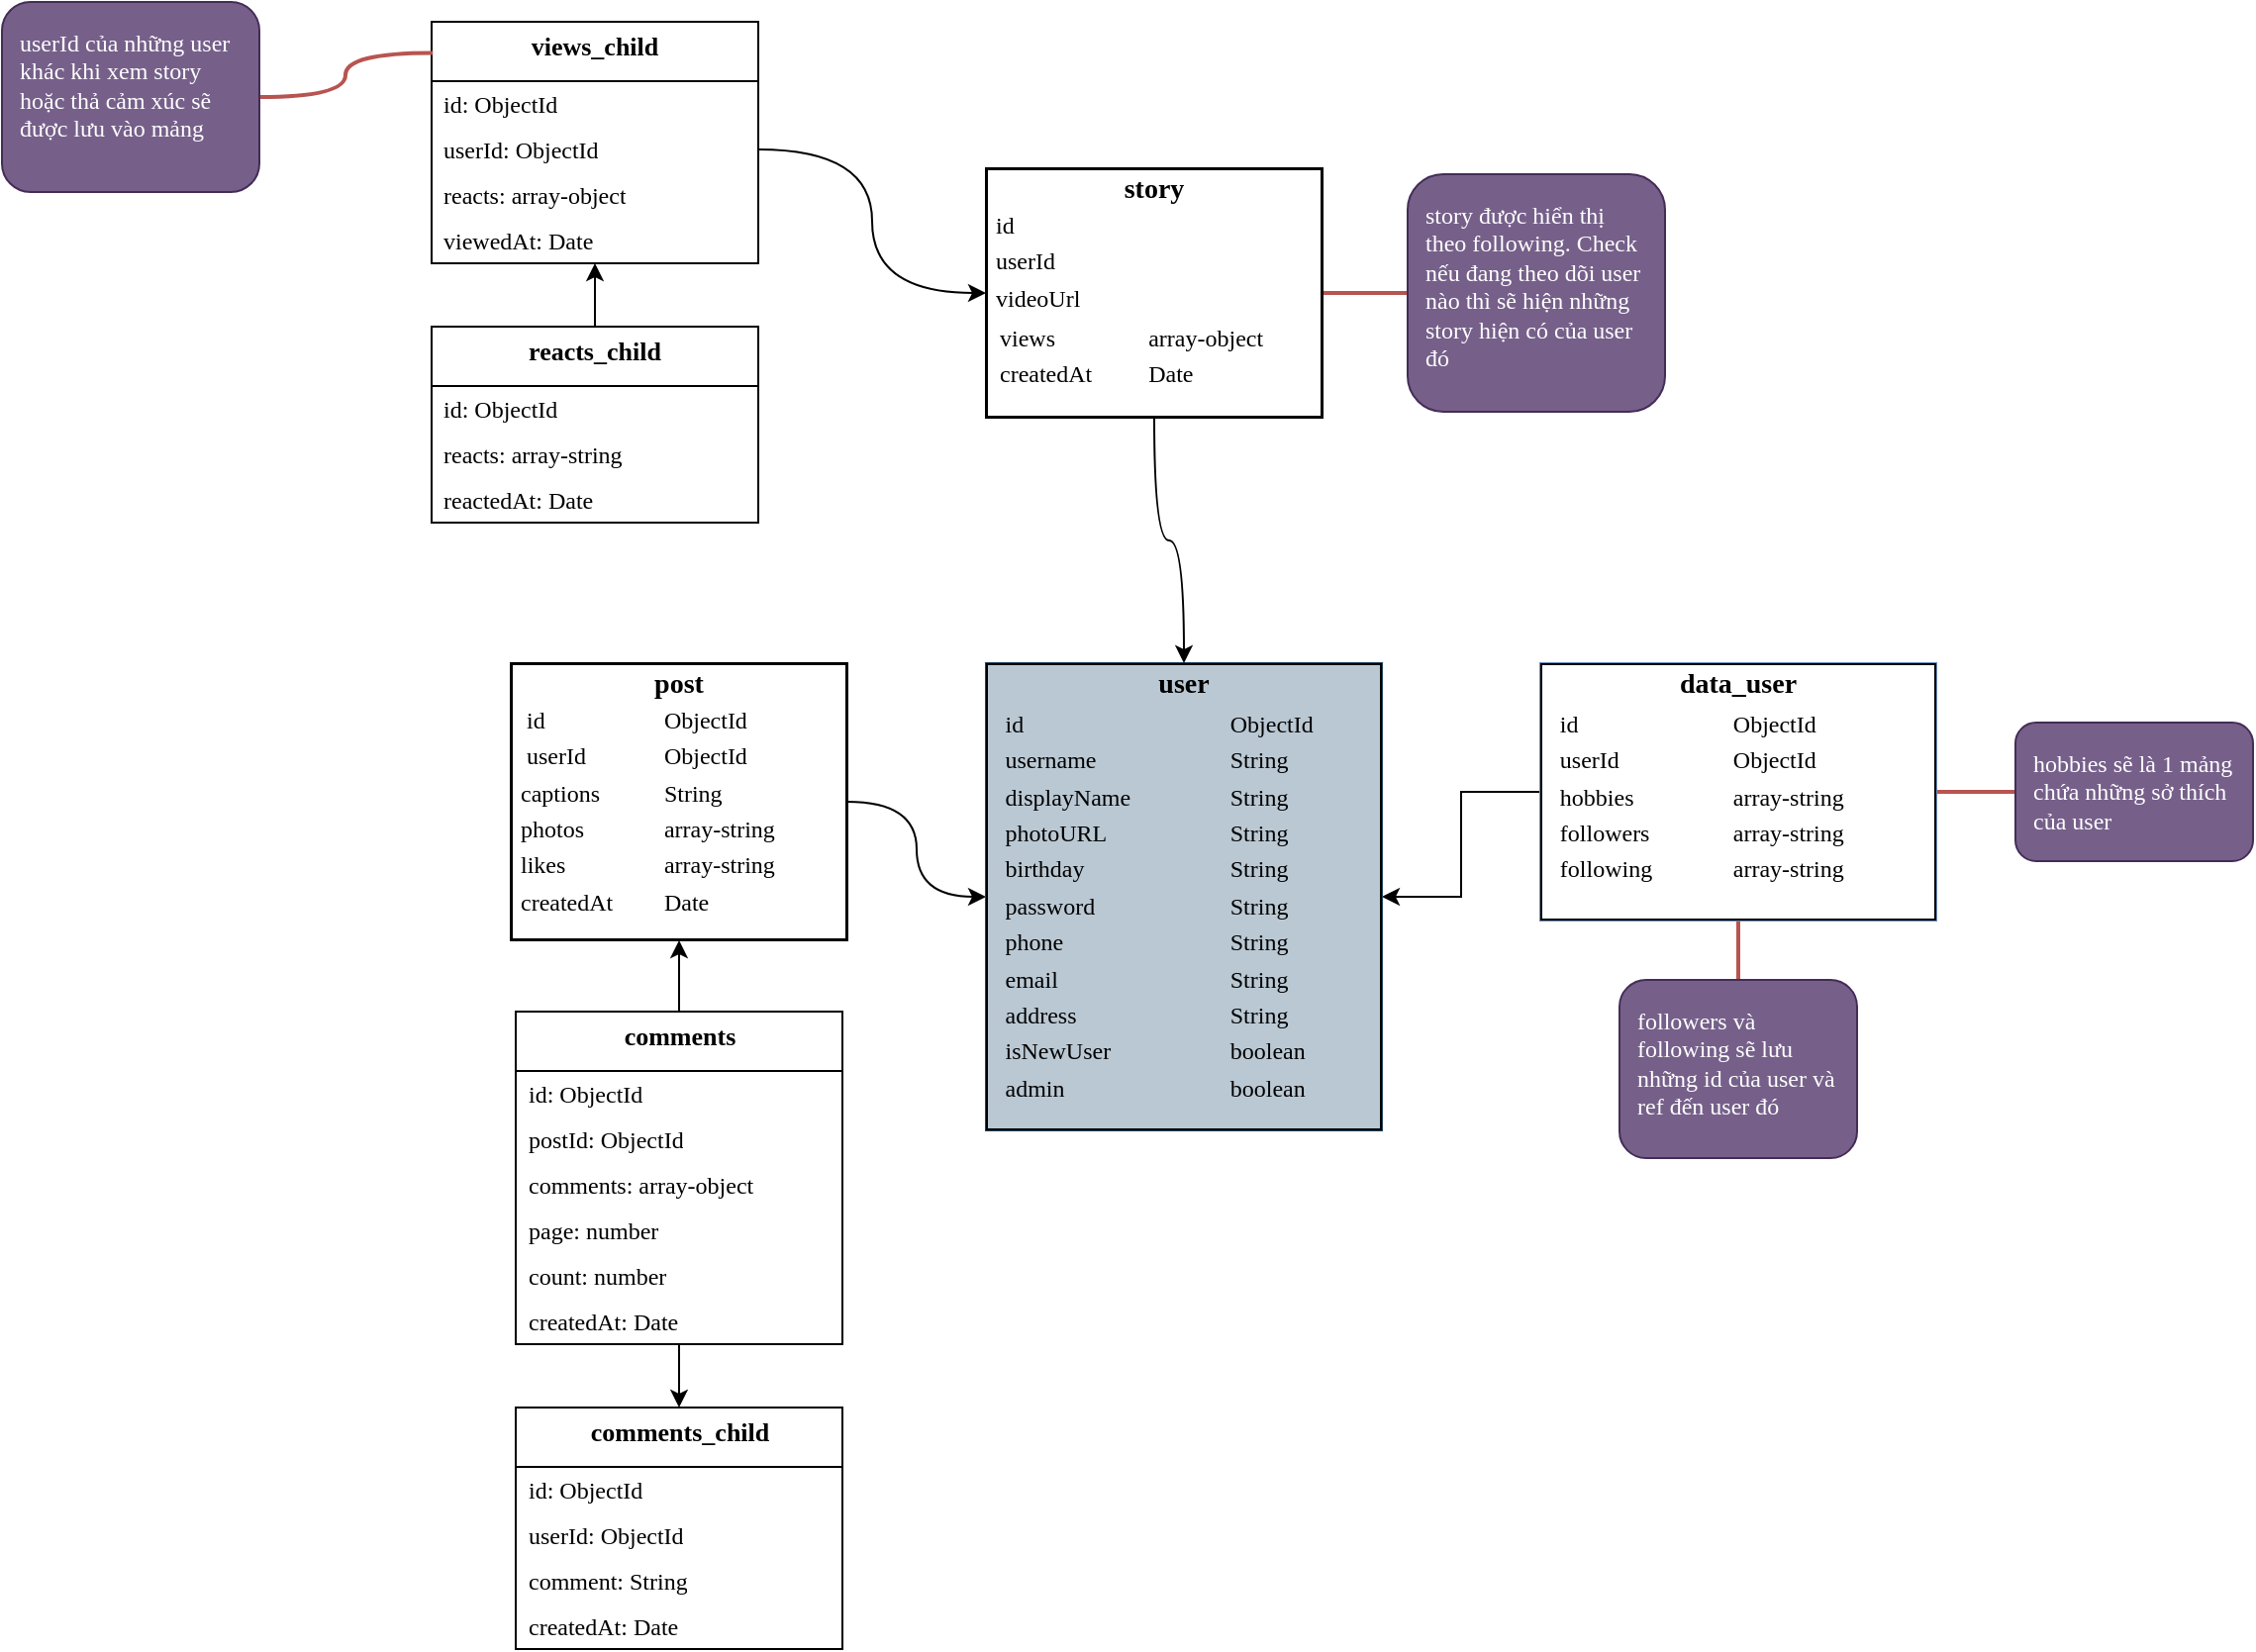<mxfile version="22.1.5" type="github">
  <diagram name="Page-1" id="efa7a0a1-bf9b-a30e-e6df-94a7791c09e9">
    <mxGraphModel dx="2261" dy="758" grid="1" gridSize="10" guides="1" tooltips="1" connect="1" arrows="1" fold="1" page="1" pageScale="1" pageWidth="827" pageHeight="1169" background="none" math="0" shadow="0">
      <root>
        <mxCell id="0" />
        <mxCell id="1" parent="0" />
        <mxCell id="nXoYVnP4sWO2JrviHPQS-160" value="" style="edgeStyle=orthogonalEdgeStyle;rounded=0;orthogonalLoop=1;jettySize=auto;html=1;fontFamily=Comic Sans MS;fontSize=12;fontColor=default;curved=1;startArrow=classic;startFill=1;endArrow=none;endFill=0;" parent="1" source="nXoYVnP4sWO2JrviHPQS-157" target="nXoYVnP4sWO2JrviHPQS-159" edge="1">
          <mxGeometry relative="1" as="geometry" />
        </mxCell>
        <mxCell id="41hNcN_Gn2_CRPLQVdJF-21" value="" style="edgeStyle=orthogonalEdgeStyle;rounded=0;orthogonalLoop=1;jettySize=auto;html=1;startArrow=classic;startFill=1;endArrow=none;endFill=0;" parent="1" source="nXoYVnP4sWO2JrviHPQS-157" target="41hNcN_Gn2_CRPLQVdJF-20" edge="1">
          <mxGeometry relative="1" as="geometry" />
        </mxCell>
        <mxCell id="nXoYVnP4sWO2JrviHPQS-157" value="&lt;div style=&quot;text-align: center; box-sizing: border-box; width: 100%; background-image: initial; background-position: initial; background-size: initial; background-repeat: initial; background-attachment: initial; background-origin: initial; background-clip: initial; padding: 2px;&quot;&gt;&lt;b&gt;&lt;font style=&quot;font-size: 14px;&quot;&gt;user&lt;/font&gt;&lt;/b&gt;&lt;/div&gt;&lt;table style=&quot;width:100%;font-size:1em;&quot; cellpadding=&quot;2&quot; cellspacing=&quot;0&quot;&gt;&lt;tbody&gt;&lt;tr&gt;&lt;td&gt;&lt;br&gt;&lt;/td&gt;&lt;td&gt;id&lt;/td&gt;&lt;td&gt;ObjectId&lt;/td&gt;&lt;/tr&gt;&lt;tr&gt;&lt;td&gt;&lt;br&gt;&lt;/td&gt;&lt;td&gt;username&lt;/td&gt;&lt;td&gt;String&lt;/td&gt;&lt;/tr&gt;&lt;tr&gt;&lt;td&gt;&lt;br&gt;&lt;/td&gt;&lt;td&gt;displayName&lt;/td&gt;&lt;td&gt;String&lt;/td&gt;&lt;/tr&gt;&lt;tr&gt;&lt;td&gt;&lt;br&gt;&lt;/td&gt;&lt;td&gt;photoURL&lt;/td&gt;&lt;td&gt;String&lt;/td&gt;&lt;/tr&gt;&lt;tr&gt;&lt;td&gt;&lt;br&gt;&lt;/td&gt;&lt;td&gt;birthday&lt;/td&gt;&lt;td&gt;String&lt;/td&gt;&lt;/tr&gt;&lt;tr&gt;&lt;td&gt;&lt;br&gt;&lt;/td&gt;&lt;td&gt;password&lt;/td&gt;&lt;td&gt;String&lt;/td&gt;&lt;/tr&gt;&lt;tr&gt;&lt;td&gt;&lt;br&gt;&lt;/td&gt;&lt;td&gt;phone&lt;/td&gt;&lt;td&gt;String&lt;/td&gt;&lt;/tr&gt;&lt;tr&gt;&lt;td&gt;&lt;br&gt;&lt;/td&gt;&lt;td&gt;email&lt;/td&gt;&lt;td&gt;String&lt;/td&gt;&lt;/tr&gt;&lt;tr&gt;&lt;td&gt;&lt;br&gt;&lt;/td&gt;&lt;td&gt;address&lt;/td&gt;&lt;td&gt;String&lt;/td&gt;&lt;/tr&gt;&lt;tr&gt;&lt;td&gt;&lt;br&gt;&lt;/td&gt;&lt;td&gt;isNewUser&lt;/td&gt;&lt;td&gt;boolean&lt;/td&gt;&lt;/tr&gt;&lt;tr&gt;&lt;td&gt;&lt;br&gt;&lt;/td&gt;&lt;td&gt;admin&lt;/td&gt;&lt;td&gt;boolean&lt;/td&gt;&lt;/tr&gt;&lt;tr&gt;&lt;td&gt;&lt;br&gt;&lt;/td&gt;&lt;td&gt;&lt;br&gt;&lt;/td&gt;&lt;td&gt;&lt;br&gt;&lt;/td&gt;&lt;/tr&gt;&lt;tr&gt;&lt;td&gt;&lt;br&gt;&lt;/td&gt;&lt;td&gt;&lt;br&gt;&lt;/td&gt;&lt;td&gt;&lt;br&gt;&lt;/td&gt;&lt;/tr&gt;&lt;/tbody&gt;&lt;/table&gt;" style="verticalAlign=top;align=left;overflow=fill;html=1;whiteSpace=wrap;rounded=0;shadow=0;glass=0;spacing=9;fontFamily=Comic Sans MS;fontSize=12;fillColor=#bac8d3;textDirection=ltr;labelBackgroundColor=none;labelBorderColor=default;fillStyle=solid;strokeColor=#23445d;" parent="1" vertex="1">
          <mxGeometry x="-123" y="484" width="200" height="236" as="geometry" />
        </mxCell>
        <mxCell id="41hNcN_Gn2_CRPLQVdJF-19" value="" style="rounded=0;orthogonalLoop=1;jettySize=auto;html=1;endArrow=classic;endFill=1;edgeStyle=orthogonalEdgeStyle;startArrow=classic;startFill=1;" parent="1" source="nXoYVnP4sWO2JrviHPQS-159" target="nZpVSOsOOwoPVGHy4TQY-24" edge="1">
          <mxGeometry relative="1" as="geometry">
            <Array as="points">
              <mxPoint x="-278" y="679" />
              <mxPoint x="-278" y="679" />
            </Array>
          </mxGeometry>
        </mxCell>
        <mxCell id="nXoYVnP4sWO2JrviHPQS-159" value="&lt;div style=&quot;text-align: center; box-sizing: border-box; width: 100%; background-image: initial; background-position: initial; background-size: initial; background-repeat: initial; background-attachment: initial; background-origin: initial; background-clip: initial; padding: 2px;&quot;&gt;&lt;span style=&quot;font-size: 14px;&quot;&gt;&lt;b&gt;post&lt;/b&gt;&lt;/span&gt;&lt;br&gt;&lt;table style=&quot;font-size: 1em; text-align: left; width: 100%;&quot; cellpadding=&quot;2&quot; cellspacing=&quot;0&quot;&gt;&lt;tbody&gt;&lt;tr&gt;&lt;td&gt;&amp;nbsp;id&lt;/td&gt;&lt;td&gt;ObjectId&lt;/td&gt;&lt;td&gt;&lt;br&gt;&lt;/td&gt;&lt;/tr&gt;&lt;tr&gt;&lt;td&gt;&amp;nbsp;userId&lt;/td&gt;&lt;td&gt;ObjectId&lt;/td&gt;&lt;td&gt;&lt;br&gt;&lt;/td&gt;&lt;/tr&gt;&lt;tr&gt;&lt;td&gt;captions&lt;/td&gt;&lt;td&gt;String&lt;/td&gt;&lt;td&gt;&lt;br&gt;&lt;/td&gt;&lt;/tr&gt;&lt;tr&gt;&lt;td&gt;photos&lt;/td&gt;&lt;td&gt;array-string&lt;/td&gt;&lt;td&gt;&lt;br&gt;&lt;/td&gt;&lt;/tr&gt;&lt;tr&gt;&lt;td&gt;likes&lt;/td&gt;&lt;td&gt;array-string&lt;/td&gt;&lt;td&gt;&lt;br&gt;&lt;/td&gt;&lt;/tr&gt;&lt;tr&gt;&lt;td&gt;createdAt&lt;/td&gt;&lt;td&gt;Date&lt;/td&gt;&lt;td&gt;&lt;br&gt;&lt;/td&gt;&lt;/tr&gt;&lt;tr&gt;&lt;td&gt;&lt;br&gt;&lt;/td&gt;&lt;td&gt;&lt;br&gt;&lt;/td&gt;&lt;td&gt;&lt;br&gt;&lt;/td&gt;&lt;/tr&gt;&lt;/tbody&gt;&lt;/table&gt;&lt;/div&gt;" style="verticalAlign=top;align=left;overflow=fill;html=1;rounded=0;shadow=0;glass=0;strokeColor=default;spacing=9;fontFamily=Comic Sans MS;fontSize=12;fontColor=default;fillColor=default;gradientColor=none;textDirection=ltr;labelBackgroundColor=default;labelBorderColor=default;fillStyle=solid;whiteSpace=wrap;" parent="1" vertex="1">
          <mxGeometry x="-363" y="484" width="170" height="140" as="geometry" />
        </mxCell>
        <mxCell id="nZpVSOsOOwoPVGHy4TQY-21" value="" style="edgeStyle=orthogonalEdgeStyle;curved=1;rounded=0;orthogonalLoop=1;jettySize=auto;html=1;fontFamily=Comic Sans MS;fontSize=12;fontColor=default;startSize=30;" parent="1" source="nZpVSOsOOwoPVGHy4TQY-11" target="nXoYVnP4sWO2JrviHPQS-157" edge="1">
          <mxGeometry relative="1" as="geometry" />
        </mxCell>
        <mxCell id="41hNcN_Gn2_CRPLQVdJF-29" value="" style="edgeStyle=orthogonalEdgeStyle;rounded=0;orthogonalLoop=1;jettySize=auto;html=1;endArrow=none;endFill=0;fillColor=#f8cecc;strokeColor=#b85450;strokeWidth=2;" parent="1" source="nZpVSOsOOwoPVGHy4TQY-11" target="41hNcN_Gn2_CRPLQVdJF-28" edge="1">
          <mxGeometry relative="1" as="geometry" />
        </mxCell>
        <mxCell id="KwCG9gh6iauRUMpYjet7-10" value="" style="edgeStyle=orthogonalEdgeStyle;rounded=0;orthogonalLoop=1;jettySize=auto;html=1;curved=1;startArrow=classic;startFill=1;endArrow=none;endFill=0;" parent="1" source="nZpVSOsOOwoPVGHy4TQY-11" target="KwCG9gh6iauRUMpYjet7-4" edge="1">
          <mxGeometry relative="1" as="geometry" />
        </mxCell>
        <mxCell id="nZpVSOsOOwoPVGHy4TQY-11" value="&lt;div style=&quot;text-align: center; box-sizing: border-box; width: 100%; background-image: initial; background-position: initial; background-size: initial; background-repeat: initial; background-attachment: initial; background-origin: initial; background-clip: initial; padding: 2px;&quot;&gt;&lt;span style=&quot;font-size: 14px;&quot;&gt;&lt;b&gt;story&lt;/b&gt;&lt;/span&gt;&lt;br&gt;&lt;table style=&quot;font-size: 1em; text-align: left; width: 100%;&quot; cellpadding=&quot;2&quot; cellspacing=&quot;0&quot;&gt;&lt;tbody&gt;&lt;tr&gt;&lt;td&gt;id&lt;/td&gt;&lt;td&gt;ObjectId&lt;/td&gt;&lt;/tr&gt;&lt;tr&gt;&lt;td&gt;userId&lt;/td&gt;&lt;td&gt;ObjectId&lt;/td&gt;&lt;/tr&gt;&lt;tr&gt;&lt;td&gt;videoUrl&lt;/td&gt;&lt;td&gt;String&lt;/td&gt;&lt;/tr&gt;&lt;tr&gt;&lt;td&gt;&lt;table style=&quot;border-color: var(--border-color); font-size: 1em; width: 167px;&quot; cellpadding=&quot;2&quot; cellspacing=&quot;0&quot;&gt;&lt;tbody style=&quot;border-color: var(--border-color);&quot;&gt;&lt;tr style=&quot;border-color: var(--border-color);&quot;&gt;&lt;td style=&quot;border-color: var(--border-color);&quot;&gt;views&lt;/td&gt;&lt;td style=&quot;border-color: var(--border-color);&quot;&gt;array-object&lt;/td&gt;&lt;/tr&gt;&lt;tr style=&quot;border-color: var(--border-color);&quot;&gt;&lt;td style=&quot;border-color: var(--border-color);&quot;&gt;createdAt&lt;/td&gt;&lt;td style=&quot;border-color: var(--border-color);&quot;&gt;Date&lt;/td&gt;&lt;/tr&gt;&lt;/tbody&gt;&lt;/table&gt;&lt;/td&gt;&lt;td&gt;&lt;br&gt;&lt;/td&gt;&lt;/tr&gt;&lt;tr&gt;&lt;td&gt;&lt;br&gt;&lt;/td&gt;&lt;td&gt;&lt;br&gt;&lt;/td&gt;&lt;/tr&gt;&lt;/tbody&gt;&lt;/table&gt;&lt;/div&gt;" style="verticalAlign=top;align=left;overflow=fill;html=1;rounded=0;shadow=0;glass=0;strokeColor=default;spacing=9;fontFamily=Comic Sans MS;fontSize=12;fontColor=default;fillColor=default;gradientColor=none;textDirection=ltr;labelBackgroundColor=default;labelBorderColor=default;fillStyle=solid;whiteSpace=wrap;" parent="1" vertex="1">
          <mxGeometry x="-123" y="234" width="170" height="126" as="geometry" />
        </mxCell>
        <mxCell id="cC3EPumcgUIbrRqYxFj4-9" value="" style="edgeStyle=orthogonalEdgeStyle;rounded=0;orthogonalLoop=1;jettySize=auto;html=1;" edge="1" parent="1" source="nZpVSOsOOwoPVGHy4TQY-23" target="cC3EPumcgUIbrRqYxFj4-2">
          <mxGeometry relative="1" as="geometry" />
        </mxCell>
        <mxCell id="nZpVSOsOOwoPVGHy4TQY-23" value="comments" style="swimlane;fontStyle=1;childLayout=stackLayout;horizontal=1;startSize=30;horizontalStack=0;resizeParent=1;resizeParentMax=0;resizeLast=0;collapsible=1;marginBottom=0;whiteSpace=wrap;html=1;rounded=0;shadow=0;glass=0;labelBackgroundColor=none;labelBorderColor=none;strokeColor=default;align=center;verticalAlign=middle;spacing=9;fontFamily=Comic Sans MS;fontSize=13;fontColor=default;fillColor=default;gradientColor=none;spacingTop=-7;swimlaneFillColor=default;" parent="1" vertex="1">
          <mxGeometry x="-360.5" y="660" width="165" height="168" as="geometry">
            <mxRectangle x="-155" y="450" width="90" height="40" as="alternateBounds" />
          </mxGeometry>
        </mxCell>
        <mxCell id="nZpVSOsOOwoPVGHy4TQY-24" value="id: ObjectId" style="text;strokeColor=none;fillColor=none;align=left;verticalAlign=middle;spacingLeft=4;spacingRight=4;overflow=hidden;points=[[0,0.5],[1,0.5]];portConstraint=eastwest;rotatable=0;whiteSpace=wrap;html=1;fontSize=12;fontFamily=Comic Sans MS;fontColor=default;" parent="nZpVSOsOOwoPVGHy4TQY-23" vertex="1">
          <mxGeometry y="30" width="165" height="23" as="geometry" />
        </mxCell>
        <mxCell id="nZpVSOsOOwoPVGHy4TQY-25" value="postId: ObjectId" style="text;strokeColor=none;fillColor=none;align=left;verticalAlign=middle;spacingLeft=4;spacingRight=4;overflow=hidden;points=[[0,0.5],[1,0.5]];portConstraint=eastwest;rotatable=0;whiteSpace=wrap;html=1;fontSize=12;fontFamily=Comic Sans MS;fontColor=default;" parent="nZpVSOsOOwoPVGHy4TQY-23" vertex="1">
          <mxGeometry y="53" width="165" height="23" as="geometry" />
        </mxCell>
        <mxCell id="nZpVSOsOOwoPVGHy4TQY-26" value="comments: array-object" style="text;strokeColor=none;fillColor=none;align=left;verticalAlign=middle;spacingLeft=4;spacingRight=4;overflow=hidden;points=[[0,0.5],[1,0.5]];portConstraint=eastwest;rotatable=0;whiteSpace=wrap;html=1;fontSize=12;fontFamily=Comic Sans MS;fontColor=default;" parent="nZpVSOsOOwoPVGHy4TQY-23" vertex="1">
          <mxGeometry y="76" width="165" height="23" as="geometry" />
        </mxCell>
        <mxCell id="nZpVSOsOOwoPVGHy4TQY-27" value="page: number" style="text;strokeColor=none;fillColor=none;align=left;verticalAlign=middle;spacingLeft=4;spacingRight=4;overflow=hidden;points=[[0,0.5],[1,0.5]];portConstraint=eastwest;rotatable=0;whiteSpace=wrap;html=1;fontSize=12;fontFamily=Comic Sans MS;fontColor=default;" parent="nZpVSOsOOwoPVGHy4TQY-23" vertex="1">
          <mxGeometry y="99" width="165" height="23" as="geometry" />
        </mxCell>
        <mxCell id="nZpVSOsOOwoPVGHy4TQY-28" value="count: number" style="text;strokeColor=none;fillColor=none;align=left;verticalAlign=middle;spacingLeft=4;spacingRight=4;overflow=hidden;points=[[0,0.5],[1,0.5]];portConstraint=eastwest;rotatable=0;whiteSpace=wrap;html=1;fontSize=12;fontFamily=Comic Sans MS;fontColor=default;" parent="nZpVSOsOOwoPVGHy4TQY-23" vertex="1">
          <mxGeometry y="122" width="165" height="23" as="geometry" />
        </mxCell>
        <mxCell id="cC3EPumcgUIbrRqYxFj4-1" value="createdAt: Date" style="text;strokeColor=none;fillColor=none;align=left;verticalAlign=middle;spacingLeft=4;spacingRight=4;overflow=hidden;points=[[0,0.5],[1,0.5]];portConstraint=eastwest;rotatable=0;whiteSpace=wrap;html=1;fontSize=12;fontFamily=Comic Sans MS;fontColor=default;" vertex="1" parent="nZpVSOsOOwoPVGHy4TQY-23">
          <mxGeometry y="145" width="165" height="23" as="geometry" />
        </mxCell>
        <mxCell id="41hNcN_Gn2_CRPLQVdJF-25" value="" style="edgeStyle=orthogonalEdgeStyle;rounded=0;orthogonalLoop=1;jettySize=auto;html=1;endArrow=none;endFill=0;fillColor=#f8cecc;strokeColor=#b85450;strokeWidth=2;" parent="1" source="41hNcN_Gn2_CRPLQVdJF-20" target="41hNcN_Gn2_CRPLQVdJF-24" edge="1">
          <mxGeometry relative="1" as="geometry" />
        </mxCell>
        <mxCell id="41hNcN_Gn2_CRPLQVdJF-32" value="" style="edgeStyle=orthogonalEdgeStyle;rounded=0;orthogonalLoop=1;jettySize=auto;html=1;fillColor=#f8cecc;strokeColor=#b85450;strokeWidth=2;endArrow=none;endFill=0;" parent="1" source="41hNcN_Gn2_CRPLQVdJF-20" target="41hNcN_Gn2_CRPLQVdJF-31" edge="1">
          <mxGeometry relative="1" as="geometry" />
        </mxCell>
        <mxCell id="41hNcN_Gn2_CRPLQVdJF-20" value="&lt;div style=&quot;text-align: center; box-sizing: border-box; width: 100%; background-image: initial; background-position: initial; background-size: initial; background-repeat: initial; background-attachment: initial; background-origin: initial; background-clip: initial; padding: 2px;&quot;&gt;&lt;b&gt;&lt;font style=&quot;font-size: 14px;&quot;&gt;data_user&lt;/font&gt;&lt;/b&gt;&lt;/div&gt;&lt;table style=&quot;width:100%;font-size:1em;&quot; cellpadding=&quot;2&quot; cellspacing=&quot;0&quot;&gt;&lt;tbody&gt;&lt;tr&gt;&lt;td&gt;&lt;br&gt;&lt;/td&gt;&lt;td&gt;id&lt;/td&gt;&lt;td&gt;ObjectId&lt;/td&gt;&lt;/tr&gt;&lt;tr&gt;&lt;td&gt;&lt;br&gt;&lt;/td&gt;&lt;td&gt;userId&lt;/td&gt;&lt;td&gt;ObjectId&lt;/td&gt;&lt;/tr&gt;&lt;tr&gt;&lt;td&gt;&lt;br&gt;&lt;/td&gt;&lt;td&gt;hobbies&lt;/td&gt;&lt;td&gt;array-string&lt;/td&gt;&lt;/tr&gt;&lt;tr&gt;&lt;td&gt;&lt;br&gt;&lt;/td&gt;&lt;td&gt;followers&lt;/td&gt;&lt;td&gt;array-string&lt;/td&gt;&lt;/tr&gt;&lt;tr&gt;&lt;td&gt;&lt;br&gt;&lt;/td&gt;&lt;td&gt;following&lt;/td&gt;&lt;td&gt;array-string&lt;/td&gt;&lt;/tr&gt;&lt;tr&gt;&lt;td&gt;&lt;br&gt;&lt;/td&gt;&lt;td&gt;&lt;br&gt;&lt;/td&gt;&lt;td&gt;&lt;br&gt;&lt;/td&gt;&lt;/tr&gt;&lt;/tbody&gt;&lt;/table&gt;" style="verticalAlign=top;align=left;overflow=fill;html=1;whiteSpace=wrap;rounded=0;shadow=0;glass=0;strokeColor=#6c8ebf;spacing=9;fontFamily=Comic Sans MS;fontSize=12;fontColor=default;fillColor=#dae8fc;gradientColor=none;textDirection=ltr;labelBackgroundColor=default;labelBorderColor=default;" parent="1" vertex="1">
          <mxGeometry x="157" y="484" width="200" height="130" as="geometry" />
        </mxCell>
        <mxCell id="41hNcN_Gn2_CRPLQVdJF-24" value="followers và following sẽ lưu những id của user và ref đến user đó" style="whiteSpace=wrap;html=1;fontFamily=Comic Sans MS;align=left;verticalAlign=top;fillColor=#76608a;strokeColor=#432D57;rounded=1;shadow=0;glass=0;spacing=9;labelBackgroundColor=none;labelBorderColor=none;fontColor=#ffffff;" parent="1" vertex="1">
          <mxGeometry x="197" y="644" width="120" height="90" as="geometry" />
        </mxCell>
        <mxCell id="41hNcN_Gn2_CRPLQVdJF-28" value="story được hiển thị theo following. Check nếu đang theo dõi user nào thì sẽ hiện những story hiện có của user đó" style="whiteSpace=wrap;html=1;fontFamily=Comic Sans MS;align=left;verticalAlign=top;rounded=1;shadow=0;glass=0;spacing=9;labelBackgroundColor=none;labelBorderColor=none;fillStyle=solid;fillColor=#76608a;fontColor=#ffffff;strokeColor=#432D57;" parent="1" vertex="1">
          <mxGeometry x="90" y="237" width="130" height="120" as="geometry" />
        </mxCell>
        <mxCell id="41hNcN_Gn2_CRPLQVdJF-31" value="hobbies sẽ là 1 mảng chứa những sở thích của user" style="whiteSpace=wrap;html=1;fontFamily=Comic Sans MS;align=left;verticalAlign=top;fillColor=#76608a;strokeColor=#432D57;rounded=1;shadow=0;glass=0;spacing=9;labelBackgroundColor=none;labelBorderColor=none;fontColor=#ffffff;" parent="1" vertex="1">
          <mxGeometry x="397" y="514" width="120" height="70" as="geometry" />
        </mxCell>
        <mxCell id="KwCG9gh6iauRUMpYjet7-2" value="views_child" style="swimlane;fontStyle=1;childLayout=stackLayout;horizontal=1;startSize=30;horizontalStack=0;resizeParent=1;resizeParentMax=0;resizeLast=0;collapsible=1;marginBottom=0;whiteSpace=wrap;html=1;rounded=0;shadow=0;glass=0;labelBackgroundColor=none;labelBorderColor=none;strokeColor=default;align=center;verticalAlign=middle;spacing=9;fontFamily=Comic Sans MS;fontSize=13;fontColor=default;fillColor=default;gradientColor=none;spacingTop=-7;swimlaneFillColor=default;" parent="1" vertex="1">
          <mxGeometry x="-403" y="160" width="165" height="122" as="geometry">
            <mxRectangle x="-403" y="160" width="90" height="40" as="alternateBounds" />
          </mxGeometry>
        </mxCell>
        <mxCell id="KwCG9gh6iauRUMpYjet7-3" value="id: ObjectId" style="text;strokeColor=none;fillColor=none;align=left;verticalAlign=middle;spacingLeft=4;spacingRight=4;overflow=hidden;points=[[0,0.5],[1,0.5]];portConstraint=eastwest;rotatable=0;whiteSpace=wrap;html=1;fontSize=12;fontFamily=Comic Sans MS;fontColor=default;" parent="KwCG9gh6iauRUMpYjet7-2" vertex="1">
          <mxGeometry y="30" width="165" height="23" as="geometry" />
        </mxCell>
        <mxCell id="KwCG9gh6iauRUMpYjet7-4" value="userId: ObjectId" style="text;strokeColor=none;fillColor=none;align=left;verticalAlign=middle;spacingLeft=4;spacingRight=4;overflow=hidden;points=[[0,0.5],[1,0.5]];portConstraint=eastwest;rotatable=0;whiteSpace=wrap;html=1;fontSize=12;fontFamily=Comic Sans MS;fontColor=default;" parent="KwCG9gh6iauRUMpYjet7-2" vertex="1">
          <mxGeometry y="53" width="165" height="23" as="geometry" />
        </mxCell>
        <mxCell id="KwCG9gh6iauRUMpYjet7-23" value="reacts: array-object" style="text;strokeColor=none;fillColor=none;align=left;verticalAlign=middle;spacingLeft=4;spacingRight=4;overflow=hidden;points=[[0,0.5],[1,0.5]];portConstraint=eastwest;rotatable=0;whiteSpace=wrap;html=1;fontSize=12;fontFamily=Comic Sans MS;fontColor=default;" parent="KwCG9gh6iauRUMpYjet7-2" vertex="1">
          <mxGeometry y="76" width="165" height="23" as="geometry" />
        </mxCell>
        <mxCell id="KwCG9gh6iauRUMpYjet7-5" value="viewedAt: Date" style="text;strokeColor=none;fillColor=none;align=left;verticalAlign=middle;spacingLeft=4;spacingRight=4;overflow=hidden;points=[[0,0.5],[1,0.5]];portConstraint=eastwest;rotatable=0;whiteSpace=wrap;html=1;fontSize=12;fontFamily=Comic Sans MS;fontColor=default;" parent="KwCG9gh6iauRUMpYjet7-2" vertex="1">
          <mxGeometry y="99" width="165" height="23" as="geometry" />
        </mxCell>
        <mxCell id="KwCG9gh6iauRUMpYjet7-22" value="" style="edgeStyle=orthogonalEdgeStyle;rounded=0;orthogonalLoop=1;jettySize=auto;html=1;" parent="1" source="KwCG9gh6iauRUMpYjet7-11" target="KwCG9gh6iauRUMpYjet7-5" edge="1">
          <mxGeometry relative="1" as="geometry">
            <Array as="points">
              <mxPoint x="-321" y="260" />
              <mxPoint x="-321" y="260" />
            </Array>
          </mxGeometry>
        </mxCell>
        <mxCell id="KwCG9gh6iauRUMpYjet7-11" value="reacts_child" style="swimlane;fontStyle=1;childLayout=stackLayout;horizontal=1;startSize=30;horizontalStack=0;resizeParent=1;resizeParentMax=0;resizeLast=0;collapsible=1;marginBottom=0;whiteSpace=wrap;html=1;rounded=0;shadow=0;glass=0;labelBackgroundColor=none;labelBorderColor=none;strokeColor=default;align=center;verticalAlign=middle;spacing=9;fontFamily=Comic Sans MS;fontSize=13;fontColor=default;fillColor=default;gradientColor=none;spacingTop=-7;swimlaneFillColor=default;" parent="1" vertex="1">
          <mxGeometry x="-403" y="314" width="165" height="99" as="geometry">
            <mxRectangle x="-155" y="450" width="90" height="40" as="alternateBounds" />
          </mxGeometry>
        </mxCell>
        <mxCell id="KwCG9gh6iauRUMpYjet7-12" value="id: ObjectId" style="text;strokeColor=none;fillColor=none;align=left;verticalAlign=middle;spacingLeft=4;spacingRight=4;overflow=hidden;points=[[0,0.5],[1,0.5]];portConstraint=eastwest;rotatable=0;whiteSpace=wrap;html=1;fontSize=12;fontFamily=Comic Sans MS;fontColor=default;" parent="KwCG9gh6iauRUMpYjet7-11" vertex="1">
          <mxGeometry y="30" width="165" height="23" as="geometry" />
        </mxCell>
        <mxCell id="KwCG9gh6iauRUMpYjet7-16" value="reacts: array-string" style="text;strokeColor=none;fillColor=none;align=left;verticalAlign=middle;spacingLeft=4;spacingRight=4;overflow=hidden;points=[[0,0.5],[1,0.5]];portConstraint=eastwest;rotatable=0;whiteSpace=wrap;html=1;fontSize=12;fontFamily=Comic Sans MS;fontColor=default;" parent="KwCG9gh6iauRUMpYjet7-11" vertex="1">
          <mxGeometry y="53" width="165" height="23" as="geometry" />
        </mxCell>
        <mxCell id="KwCG9gh6iauRUMpYjet7-14" value="reactedAt: Date" style="text;strokeColor=none;fillColor=none;align=left;verticalAlign=middle;spacingLeft=4;spacingRight=4;overflow=hidden;points=[[0,0.5],[1,0.5]];portConstraint=eastwest;rotatable=0;whiteSpace=wrap;html=1;fontSize=12;fontFamily=Comic Sans MS;fontColor=default;" parent="KwCG9gh6iauRUMpYjet7-11" vertex="1">
          <mxGeometry y="76" width="165" height="23" as="geometry" />
        </mxCell>
        <mxCell id="KwCG9gh6iauRUMpYjet7-19" value="" style="edgeStyle=orthogonalEdgeStyle;rounded=0;orthogonalLoop=1;jettySize=auto;html=1;exitX=1;exitY=0.5;exitDx=0;exitDy=0;strokeWidth=2;fillColor=#f8cecc;strokeColor=#b85450;endArrow=none;endFill=0;entryX=0.004;entryY=0.129;entryDx=0;entryDy=0;entryPerimeter=0;curved=1;" parent="1" source="KwCG9gh6iauRUMpYjet7-18" target="KwCG9gh6iauRUMpYjet7-2" edge="1">
          <mxGeometry relative="1" as="geometry">
            <mxPoint x="-463" y="350.004" as="targetPoint" />
          </mxGeometry>
        </mxCell>
        <mxCell id="KwCG9gh6iauRUMpYjet7-18" value="userId của những user khác khi xem story hoặc thả cảm xúc sẽ được lưu vào mảng" style="whiteSpace=wrap;html=1;fontFamily=Comic Sans MS;align=left;verticalAlign=top;rounded=1;shadow=0;glass=0;spacing=9;labelBackgroundColor=none;labelBorderColor=none;fillStyle=solid;fillColor=#76608a;fontColor=#ffffff;strokeColor=#432D57;" parent="1" vertex="1">
          <mxGeometry x="-620" y="150.0" width="130" height="96" as="geometry" />
        </mxCell>
        <mxCell id="cC3EPumcgUIbrRqYxFj4-2" value="comments_child" style="swimlane;fontStyle=1;childLayout=stackLayout;horizontal=1;startSize=30;horizontalStack=0;resizeParent=1;resizeParentMax=0;resizeLast=0;collapsible=1;marginBottom=0;whiteSpace=wrap;html=1;rounded=0;shadow=0;glass=0;labelBackgroundColor=none;labelBorderColor=none;strokeColor=default;align=center;verticalAlign=middle;spacing=9;fontFamily=Comic Sans MS;fontSize=13;fontColor=default;fillColor=default;gradientColor=none;spacingTop=-7;swimlaneFillColor=default;" vertex="1" parent="1">
          <mxGeometry x="-360.5" y="860" width="165" height="122" as="geometry">
            <mxRectangle x="-155" y="450" width="90" height="40" as="alternateBounds" />
          </mxGeometry>
        </mxCell>
        <mxCell id="cC3EPumcgUIbrRqYxFj4-3" value="id: ObjectId" style="text;strokeColor=none;fillColor=none;align=left;verticalAlign=middle;spacingLeft=4;spacingRight=4;overflow=hidden;points=[[0,0.5],[1,0.5]];portConstraint=eastwest;rotatable=0;whiteSpace=wrap;html=1;fontSize=12;fontFamily=Comic Sans MS;fontColor=default;" vertex="1" parent="cC3EPumcgUIbrRqYxFj4-2">
          <mxGeometry y="30" width="165" height="23" as="geometry" />
        </mxCell>
        <mxCell id="cC3EPumcgUIbrRqYxFj4-4" value="userId: ObjectId" style="text;strokeColor=none;fillColor=none;align=left;verticalAlign=middle;spacingLeft=4;spacingRight=4;overflow=hidden;points=[[0,0.5],[1,0.5]];portConstraint=eastwest;rotatable=0;whiteSpace=wrap;html=1;fontSize=12;fontFamily=Comic Sans MS;fontColor=default;" vertex="1" parent="cC3EPumcgUIbrRqYxFj4-2">
          <mxGeometry y="53" width="165" height="23" as="geometry" />
        </mxCell>
        <mxCell id="cC3EPumcgUIbrRqYxFj4-5" value="comment: String" style="text;strokeColor=none;fillColor=none;align=left;verticalAlign=middle;spacingLeft=4;spacingRight=4;overflow=hidden;points=[[0,0.5],[1,0.5]];portConstraint=eastwest;rotatable=0;whiteSpace=wrap;html=1;fontSize=12;fontFamily=Comic Sans MS;fontColor=default;" vertex="1" parent="cC3EPumcgUIbrRqYxFj4-2">
          <mxGeometry y="76" width="165" height="23" as="geometry" />
        </mxCell>
        <mxCell id="cC3EPumcgUIbrRqYxFj4-8" value="createdAt: Date" style="text;strokeColor=none;fillColor=none;align=left;verticalAlign=middle;spacingLeft=4;spacingRight=4;overflow=hidden;points=[[0,0.5],[1,0.5]];portConstraint=eastwest;rotatable=0;whiteSpace=wrap;html=1;fontSize=12;fontFamily=Comic Sans MS;fontColor=default;" vertex="1" parent="cC3EPumcgUIbrRqYxFj4-2">
          <mxGeometry y="99" width="165" height="23" as="geometry" />
        </mxCell>
      </root>
    </mxGraphModel>
  </diagram>
</mxfile>
